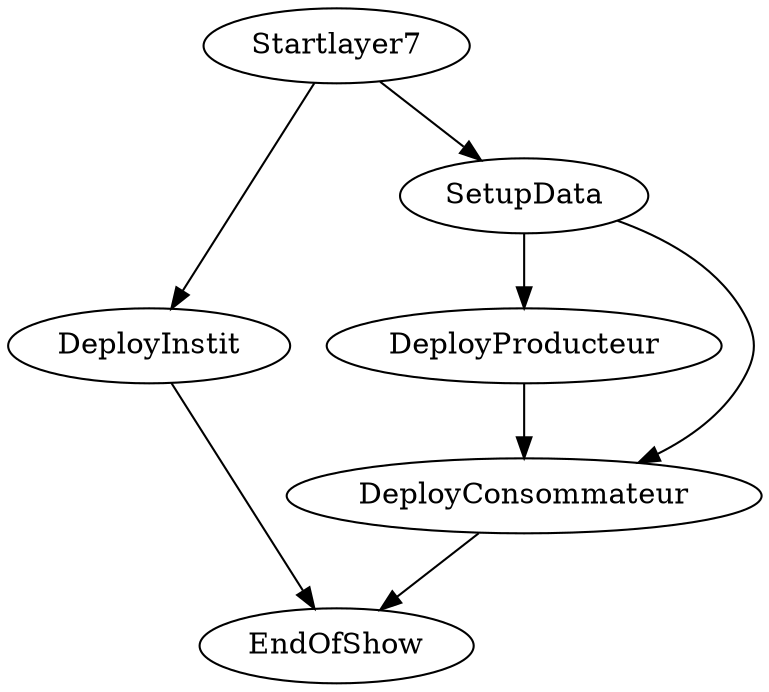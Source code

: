 digraph layer7 {
    Startlayer7 -> DeployInstit
    Startlayer7 -> SetupData
    SetupData -> DeployProducteur
    SetupData -> DeployConsommateur
    DeployProducteur -> DeployConsommateur
    DeployConsommateur -> EndOfShow
    DeployInstit -> EndOfShow
}
